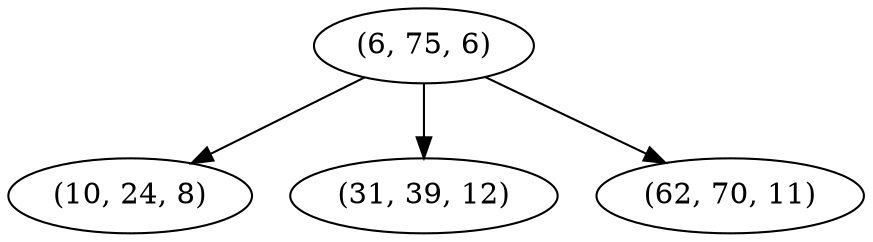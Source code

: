 digraph tree {
    "(6, 75, 6)";
    "(10, 24, 8)";
    "(31, 39, 12)";
    "(62, 70, 11)";
    "(6, 75, 6)" -> "(10, 24, 8)";
    "(6, 75, 6)" -> "(31, 39, 12)";
    "(6, 75, 6)" -> "(62, 70, 11)";
}
